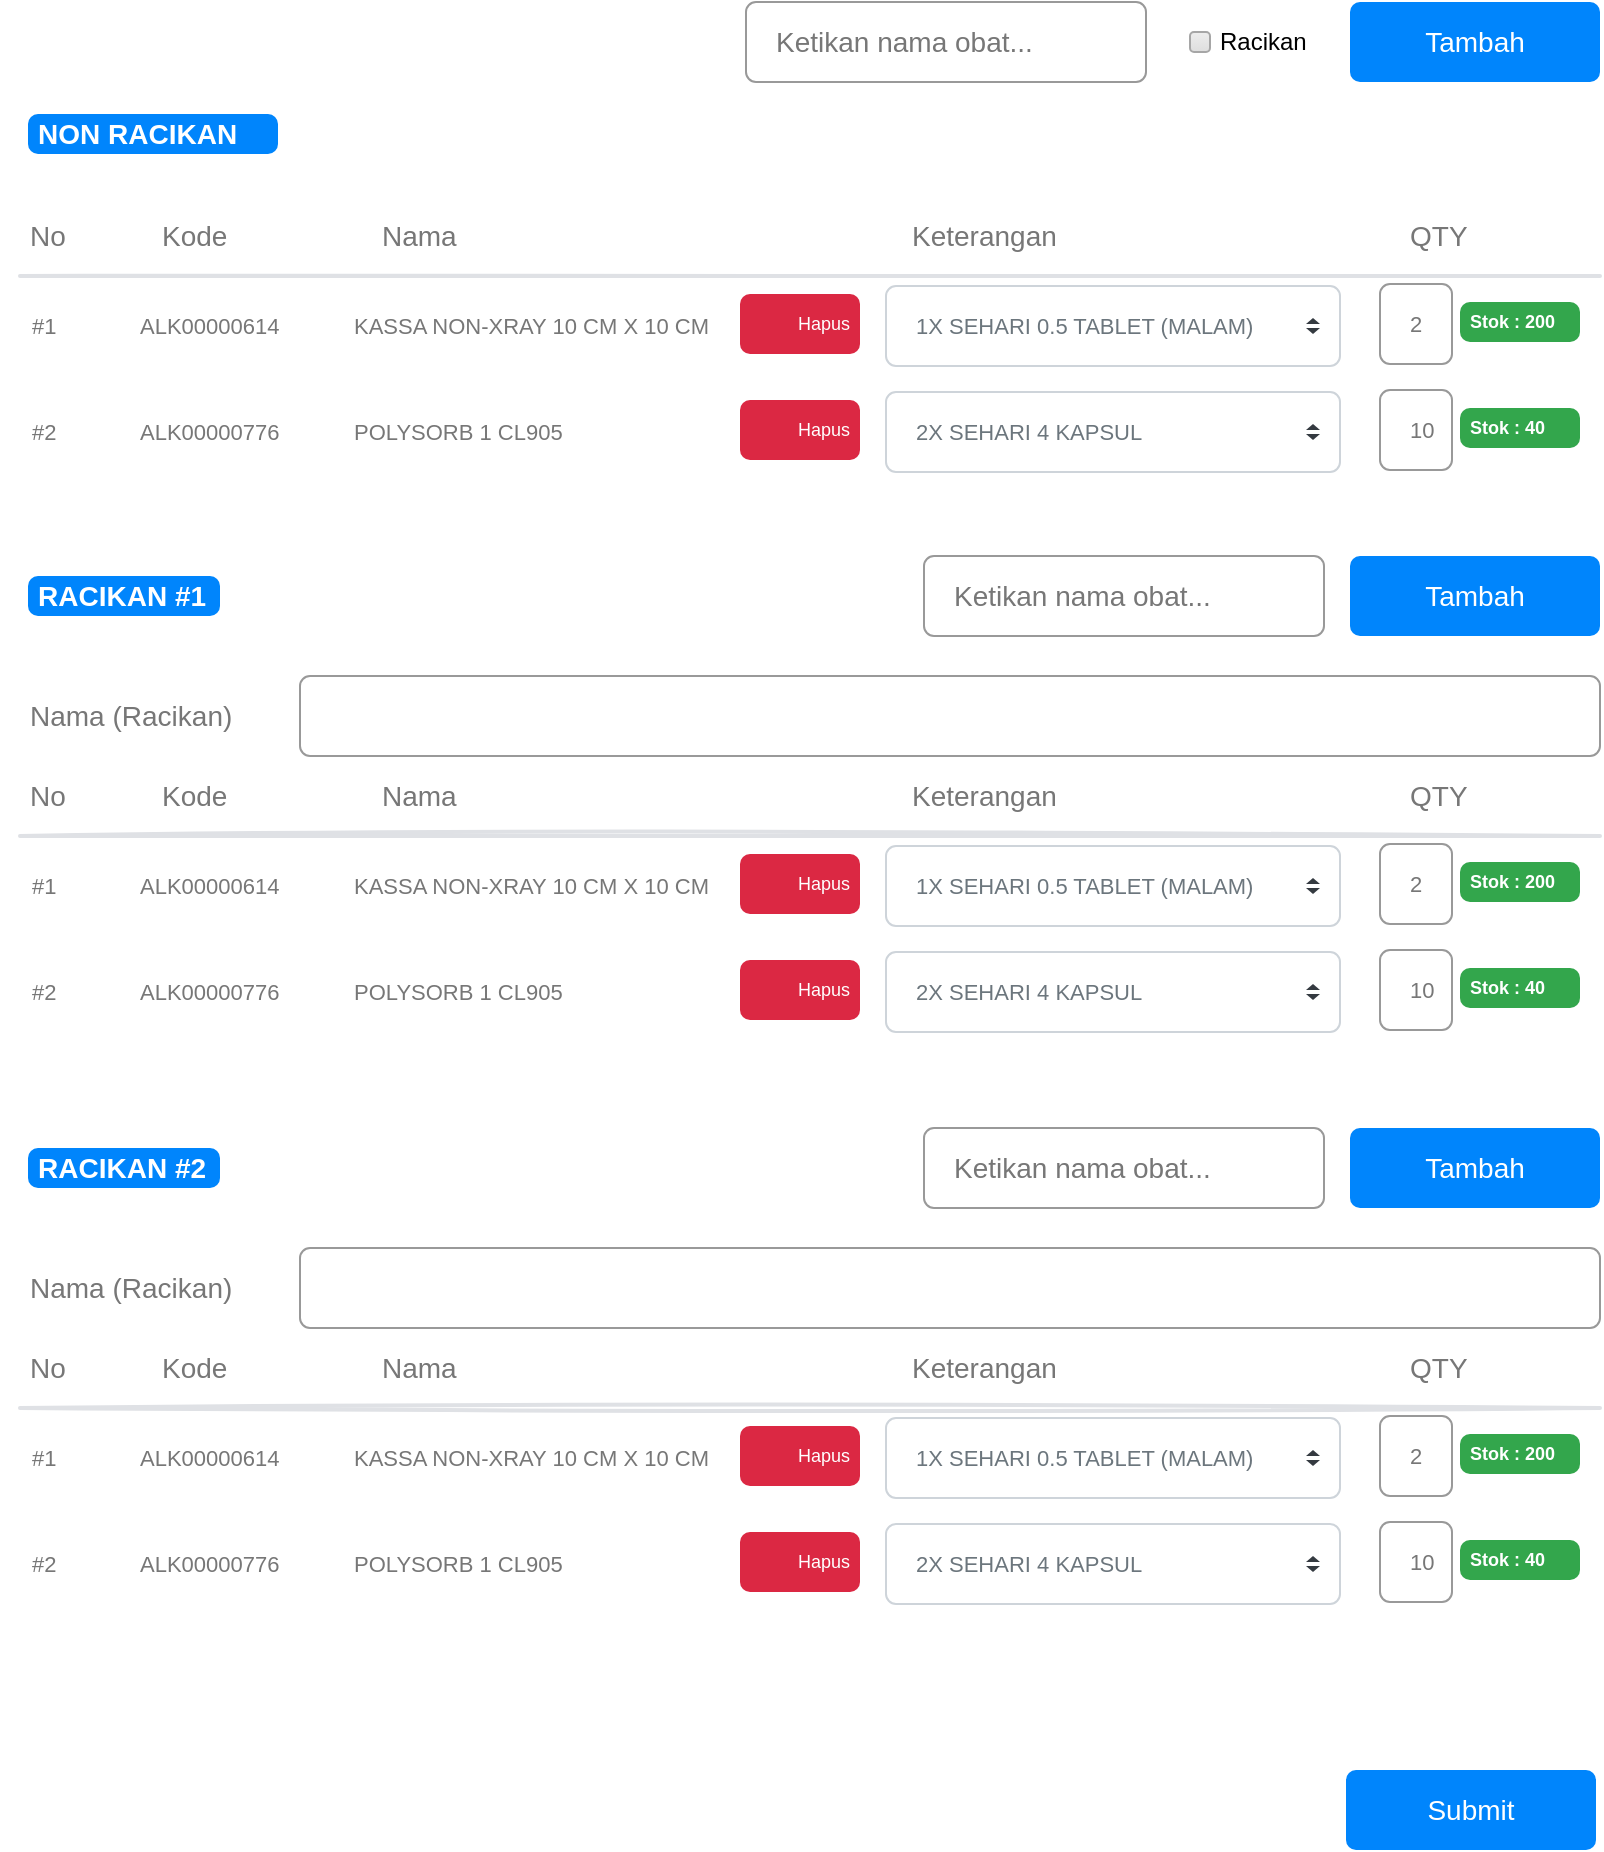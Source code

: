 <mxfile version="23.1.3" type="device">
  <diagram name="Page-1" id="zzb9u3ysQnTIQCkRIOMk">
    <mxGraphModel dx="1257" dy="771" grid="1" gridSize="10" guides="1" tooltips="1" connect="1" arrows="1" fold="1" page="1" pageScale="1" pageWidth="850" pageHeight="1100" math="0" shadow="0">
      <root>
        <mxCell id="0" />
        <mxCell id="1" parent="0" />
        <mxCell id="eagDC129Zi2MAZH6FZlT-19" value="Ketikan nama obat..." style="html=1;shadow=0;dashed=0;shape=mxgraph.bootstrap.rrect;rSize=5;strokeColor=#999999;fillColor=#ffffff;fontColor=#777777;whiteSpace=wrap;align=left;verticalAlign=middle;fontStyle=0;fontSize=14;spacing=15;" vertex="1" parent="1">
          <mxGeometry x="394" y="310" width="200" height="40" as="geometry" />
        </mxCell>
        <mxCell id="eagDC129Zi2MAZH6FZlT-20" value="Tambah" style="html=1;shadow=0;dashed=0;shape=mxgraph.bootstrap.rrect;rSize=5;strokeColor=none;fillColor=#0085FC;fontColor=#ffffff;whiteSpace=wrap;align=center;verticalAlign=middle;fontStyle=0;fontSize=14;spacing=14;" vertex="1" parent="1">
          <mxGeometry x="696" y="310" width="125" height="40" as="geometry" />
        </mxCell>
        <mxCell id="eagDC129Zi2MAZH6FZlT-21" value="Racikan" style="html=1;shadow=0;dashed=0;shape=mxgraph.bootstrap.checkbox2;labelPosition=right;verticalLabelPosition=middle;align=left;verticalAlign=middle;gradientColor=#DEDEDE;fillColor=#EDEDED;strokeColor=#A6A6A6;checked=0;spacing=5;checkedFill=#0085FC;checkedStroke=#ffffff;" vertex="1" parent="1">
          <mxGeometry x="616" y="325" width="10" height="10" as="geometry" />
        </mxCell>
        <mxCell id="eagDC129Zi2MAZH6FZlT-47" value="Nama (Racikan)" style="strokeColor=none;fillColor=none;fontColor=#777777;whiteSpace=wrap;align=left;verticalAlign=middle;fontStyle=0;fontSize=14;spacing=15;" vertex="1" parent="1">
          <mxGeometry x="21" y="647" width="150" height="40" as="geometry" />
        </mxCell>
        <mxCell id="eagDC129Zi2MAZH6FZlT-48" value="" style="html=1;shadow=0;dashed=0;shape=mxgraph.bootstrap.rrect;rSize=5;strokeColor=#999999;fillColor=#ffffff;fontColor=#777777;whiteSpace=wrap;align=left;verticalAlign=middle;fontStyle=0;fontSize=14;spacing=15;" vertex="1" parent="1">
          <mxGeometry x="171" y="647" width="650" height="40" as="geometry" />
        </mxCell>
        <mxCell id="eagDC129Zi2MAZH6FZlT-53" value="RACIKAN #1" style="html=1;shadow=0;dashed=0;shape=mxgraph.bootstrap.rrect;rSize=5;strokeColor=none;strokeWidth=1;fillColor=#0085FC;fontColor=#FFFFFF;whiteSpace=wrap;align=left;verticalAlign=middle;spacingLeft=0;fontStyle=1;fontSize=14;spacing=5;" vertex="1" parent="1">
          <mxGeometry x="35" y="597" width="96" height="20" as="geometry" />
        </mxCell>
        <mxCell id="eagDC129Zi2MAZH6FZlT-54" value="Ketikan nama obat..." style="html=1;shadow=0;dashed=0;shape=mxgraph.bootstrap.rrect;rSize=5;strokeColor=#999999;fillColor=#ffffff;fontColor=#777777;whiteSpace=wrap;align=left;verticalAlign=middle;fontStyle=0;fontSize=14;spacing=15;" vertex="1" parent="1">
          <mxGeometry x="483" y="587" width="200" height="40" as="geometry" />
        </mxCell>
        <mxCell id="eagDC129Zi2MAZH6FZlT-55" value="Tambah" style="html=1;shadow=0;dashed=0;shape=mxgraph.bootstrap.rrect;rSize=5;strokeColor=none;fillColor=#0085FC;fontColor=#ffffff;whiteSpace=wrap;align=center;verticalAlign=middle;fontStyle=0;fontSize=14;spacing=14;" vertex="1" parent="1">
          <mxGeometry x="696" y="587" width="125" height="40" as="geometry" />
        </mxCell>
        <mxCell id="eagDC129Zi2MAZH6FZlT-63" value="" style="shape=line;strokeWidth=2;html=1;strokeColor=#DFE1E5;resizeWidth=1;sketch=1;hachureGap=4;pointerEvents=0;fontFamily=Architects Daughter;fontSource=https%3A%2F%2Ffonts.googleapis.com%2Fcss%3Ffamily%3DArchitects%2BDaughter;fontSize=20;" vertex="1" parent="1">
          <mxGeometry x="31" y="722" width="790" height="10" as="geometry" />
        </mxCell>
        <mxCell id="eagDC129Zi2MAZH6FZlT-109" value="No" style="strokeColor=none;fillColor=none;fontColor=#777777;whiteSpace=wrap;align=left;verticalAlign=middle;fontStyle=0;fontSize=14;spacing=15;" vertex="1" parent="1">
          <mxGeometry x="21" y="687" width="50" height="40" as="geometry" />
        </mxCell>
        <mxCell id="eagDC129Zi2MAZH6FZlT-110" value="Kode" style="strokeColor=none;fillColor=none;fontColor=#777777;whiteSpace=wrap;align=left;verticalAlign=middle;fontStyle=0;fontSize=14;spacing=15;" vertex="1" parent="1">
          <mxGeometry x="87" y="687" width="50" height="40" as="geometry" />
        </mxCell>
        <mxCell id="eagDC129Zi2MAZH6FZlT-111" value="Nama" style="strokeColor=none;fillColor=none;fontColor=#777777;whiteSpace=wrap;align=left;verticalAlign=middle;fontStyle=0;fontSize=14;spacing=15;" vertex="1" parent="1">
          <mxGeometry x="197" y="687" width="50" height="40" as="geometry" />
        </mxCell>
        <mxCell id="eagDC129Zi2MAZH6FZlT-112" value="Keterangan" style="strokeColor=none;fillColor=none;fontColor=#777777;whiteSpace=wrap;align=left;verticalAlign=middle;fontStyle=0;fontSize=14;spacing=15;" vertex="1" parent="1">
          <mxGeometry x="462" y="687" width="100" height="40" as="geometry" />
        </mxCell>
        <mxCell id="eagDC129Zi2MAZH6FZlT-113" value="QTY" style="strokeColor=none;fillColor=none;fontColor=#777777;whiteSpace=wrap;align=left;verticalAlign=middle;fontStyle=0;fontSize=14;spacing=15;" vertex="1" parent="1">
          <mxGeometry x="711" y="687" width="50" height="40" as="geometry" />
        </mxCell>
        <mxCell id="eagDC129Zi2MAZH6FZlT-114" value="#1" style="strokeColor=none;fillColor=none;fontColor=#777777;whiteSpace=wrap;align=left;verticalAlign=middle;fontStyle=0;fontSize=11;spacing=15;" vertex="1" parent="1">
          <mxGeometry x="22" y="732" width="50" height="40" as="geometry" />
        </mxCell>
        <mxCell id="eagDC129Zi2MAZH6FZlT-115" value="ALK00000614" style="strokeColor=none;fillColor=none;fontColor=#777777;whiteSpace=wrap;align=left;verticalAlign=middle;fontStyle=0;fontSize=11;spacing=15;" vertex="1" parent="1">
          <mxGeometry x="76" y="732" width="120" height="40" as="geometry" />
        </mxCell>
        <mxCell id="eagDC129Zi2MAZH6FZlT-116" value="KASSA NON-XRAY 10 CM X 10 CM" style="strokeColor=none;fillColor=none;fontColor=#777777;whiteSpace=wrap;align=left;verticalAlign=middle;fontStyle=0;fontSize=11;spacing=15;" vertex="1" parent="1">
          <mxGeometry x="183" y="732" width="208" height="40" as="geometry" />
        </mxCell>
        <mxCell id="eagDC129Zi2MAZH6FZlT-118" value="1X SEHARI 0.5 TABLET (MALAM)" style="html=1;shadow=0;dashed=0;shape=mxgraph.bootstrap.rrect;rSize=5;fillColor=#ffffff;strokeColor=#CED4DA;align=left;spacing=15;fontSize=11;fontColor=#6C767D;" vertex="1" parent="1">
          <mxGeometry x="464" y="732" width="227" height="40" as="geometry" />
        </mxCell>
        <mxCell id="eagDC129Zi2MAZH6FZlT-119" value="" style="shape=triangle;direction=south;fillColor=#343A40;strokeColor=none;perimeter=none;" vertex="1" parent="eagDC129Zi2MAZH6FZlT-118">
          <mxGeometry x="1" y="0.5" width="7" height="3" relative="1" as="geometry">
            <mxPoint x="-17" y="1" as="offset" />
          </mxGeometry>
        </mxCell>
        <mxCell id="eagDC129Zi2MAZH6FZlT-120" value="" style="shape=triangle;direction=north;fillColor=#343A40;strokeColor=none;perimeter=none;" vertex="1" parent="eagDC129Zi2MAZH6FZlT-118">
          <mxGeometry x="1" y="0.5" width="7" height="3" relative="1" as="geometry">
            <mxPoint x="-17" y="-4" as="offset" />
          </mxGeometry>
        </mxCell>
        <mxCell id="eagDC129Zi2MAZH6FZlT-121" value="2" style="html=1;shadow=0;dashed=0;shape=mxgraph.bootstrap.rrect;rSize=5;strokeColor=#999999;fillColor=#ffffff;fontColor=#777777;whiteSpace=wrap;align=left;verticalAlign=middle;fontStyle=0;fontSize=11;spacing=15;" vertex="1" parent="1">
          <mxGeometry x="711" y="731" width="36" height="40" as="geometry" />
        </mxCell>
        <mxCell id="eagDC129Zi2MAZH6FZlT-122" value="Stok : 200" style="html=1;shadow=0;dashed=0;shape=mxgraph.bootstrap.rrect;rSize=5;strokeColor=none;strokeWidth=1;fillColor=#33A64C;fontColor=#FFFFFF;whiteSpace=wrap;align=left;verticalAlign=middle;spacingLeft=0;fontStyle=1;fontSize=9;spacing=5;" vertex="1" parent="1">
          <mxGeometry x="751" y="740" width="60" height="20" as="geometry" />
        </mxCell>
        <mxCell id="eagDC129Zi2MAZH6FZlT-123" value="Hapus" style="html=1;shadow=0;dashed=0;shape=mxgraph.bootstrap.rrect;rSize=5;strokeColor=none;strokeWidth=1;fillColor=#DB2843;fontColor=#FFFFFF;whiteSpace=wrap;align=right;verticalAlign=middle;spacingLeft=0;fontStyle=0;fontSize=9;spacing=5;" vertex="1" parent="1">
          <mxGeometry x="391" y="736" width="60" height="30" as="geometry" />
        </mxCell>
        <mxCell id="eagDC129Zi2MAZH6FZlT-124" value="" style="shape=image;html=1;verticalAlign=top;verticalLabelPosition=bottom;labelBackgroundColor=none;imageAspect=0;aspect=fixed;image=https://cdn4.iconfinder.com/data/icons/ionicons/512/icon-ios7-trash-outline-128.png;fontColor=none;labelBorderColor=none;noLabel=1;" vertex="1" parent="1">
          <mxGeometry x="390" y="738" width="26" height="26" as="geometry" />
        </mxCell>
        <mxCell id="eagDC129Zi2MAZH6FZlT-125" value="#2" style="strokeColor=none;fillColor=none;fontColor=#777777;whiteSpace=wrap;align=left;verticalAlign=middle;fontStyle=0;fontSize=11;spacing=15;" vertex="1" parent="1">
          <mxGeometry x="22" y="785" width="50" height="40" as="geometry" />
        </mxCell>
        <mxCell id="eagDC129Zi2MAZH6FZlT-126" value="ALK00000776" style="strokeColor=none;fillColor=none;fontColor=#777777;whiteSpace=wrap;align=left;verticalAlign=middle;fontStyle=0;fontSize=11;spacing=15;" vertex="1" parent="1">
          <mxGeometry x="76" y="785" width="120" height="40" as="geometry" />
        </mxCell>
        <mxCell id="eagDC129Zi2MAZH6FZlT-127" value="POLYSORB 1 CL905" style="strokeColor=none;fillColor=none;fontColor=#777777;whiteSpace=wrap;align=left;verticalAlign=middle;fontStyle=0;fontSize=11;spacing=15;" vertex="1" parent="1">
          <mxGeometry x="183" y="785" width="208" height="40" as="geometry" />
        </mxCell>
        <mxCell id="eagDC129Zi2MAZH6FZlT-128" value="2X SEHARI 4 KAPSUL" style="html=1;shadow=0;dashed=0;shape=mxgraph.bootstrap.rrect;rSize=5;fillColor=#ffffff;strokeColor=#CED4DA;align=left;spacing=15;fontSize=11;fontColor=#6C767D;" vertex="1" parent="1">
          <mxGeometry x="464" y="785" width="227" height="40" as="geometry" />
        </mxCell>
        <mxCell id="eagDC129Zi2MAZH6FZlT-129" value="" style="shape=triangle;direction=south;fillColor=#343A40;strokeColor=none;perimeter=none;" vertex="1" parent="eagDC129Zi2MAZH6FZlT-128">
          <mxGeometry x="1" y="0.5" width="7" height="3" relative="1" as="geometry">
            <mxPoint x="-17" y="1" as="offset" />
          </mxGeometry>
        </mxCell>
        <mxCell id="eagDC129Zi2MAZH6FZlT-130" value="" style="shape=triangle;direction=north;fillColor=#343A40;strokeColor=none;perimeter=none;" vertex="1" parent="eagDC129Zi2MAZH6FZlT-128">
          <mxGeometry x="1" y="0.5" width="7" height="3" relative="1" as="geometry">
            <mxPoint x="-17" y="-4" as="offset" />
          </mxGeometry>
        </mxCell>
        <mxCell id="eagDC129Zi2MAZH6FZlT-131" value="10" style="html=1;shadow=0;dashed=0;shape=mxgraph.bootstrap.rrect;rSize=5;strokeColor=#999999;fillColor=#ffffff;fontColor=#777777;whiteSpace=wrap;align=left;verticalAlign=middle;fontStyle=0;fontSize=11;spacing=15;" vertex="1" parent="1">
          <mxGeometry x="711" y="784" width="36" height="40" as="geometry" />
        </mxCell>
        <mxCell id="eagDC129Zi2MAZH6FZlT-132" value="Stok : 40" style="html=1;shadow=0;dashed=0;shape=mxgraph.bootstrap.rrect;rSize=5;strokeColor=none;strokeWidth=1;fillColor=#33A64C;fontColor=#FFFFFF;whiteSpace=wrap;align=left;verticalAlign=middle;spacingLeft=0;fontStyle=1;fontSize=9;spacing=5;" vertex="1" parent="1">
          <mxGeometry x="751" y="793" width="60" height="20" as="geometry" />
        </mxCell>
        <mxCell id="eagDC129Zi2MAZH6FZlT-133" value="Hapus" style="html=1;shadow=0;dashed=0;shape=mxgraph.bootstrap.rrect;rSize=5;strokeColor=none;strokeWidth=1;fillColor=#DB2843;fontColor=#FFFFFF;whiteSpace=wrap;align=right;verticalAlign=middle;spacingLeft=0;fontStyle=0;fontSize=9;spacing=5;" vertex="1" parent="1">
          <mxGeometry x="391" y="789" width="60" height="30" as="geometry" />
        </mxCell>
        <mxCell id="eagDC129Zi2MAZH6FZlT-134" value="" style="shape=image;html=1;verticalAlign=top;verticalLabelPosition=bottom;labelBackgroundColor=none;imageAspect=0;aspect=fixed;image=https://cdn4.iconfinder.com/data/icons/ionicons/512/icon-ios7-trash-outline-128.png;fontColor=none;labelBorderColor=none;noLabel=1;" vertex="1" parent="1">
          <mxGeometry x="390" y="791" width="26" height="26" as="geometry" />
        </mxCell>
        <mxCell id="eagDC129Zi2MAZH6FZlT-137" value="NON RACIKAN" style="html=1;shadow=0;dashed=0;shape=mxgraph.bootstrap.rrect;rSize=5;strokeColor=none;strokeWidth=1;fillColor=#0085FC;fontColor=#FFFFFF;whiteSpace=wrap;align=left;verticalAlign=middle;spacingLeft=0;fontStyle=1;fontSize=14;spacing=5;" vertex="1" parent="1">
          <mxGeometry x="35" y="366" width="125" height="20" as="geometry" />
        </mxCell>
        <mxCell id="eagDC129Zi2MAZH6FZlT-140" value="" style="shape=line;strokeWidth=2;html=1;strokeColor=#DFE1E5;resizeWidth=1;sketch=1;hachureGap=4;pointerEvents=0;fontFamily=Architects Daughter;fontSource=https%3A%2F%2Ffonts.googleapis.com%2Fcss%3Ffamily%3DArchitects%2BDaughter;fontSize=20;" vertex="1" parent="1">
          <mxGeometry x="31" y="442" width="790" height="10" as="geometry" />
        </mxCell>
        <mxCell id="eagDC129Zi2MAZH6FZlT-141" value="No" style="strokeColor=none;fillColor=none;fontColor=#777777;whiteSpace=wrap;align=left;verticalAlign=middle;fontStyle=0;fontSize=14;spacing=15;" vertex="1" parent="1">
          <mxGeometry x="21" y="407" width="50" height="40" as="geometry" />
        </mxCell>
        <mxCell id="eagDC129Zi2MAZH6FZlT-142" value="Kode" style="strokeColor=none;fillColor=none;fontColor=#777777;whiteSpace=wrap;align=left;verticalAlign=middle;fontStyle=0;fontSize=14;spacing=15;" vertex="1" parent="1">
          <mxGeometry x="87" y="407" width="50" height="40" as="geometry" />
        </mxCell>
        <mxCell id="eagDC129Zi2MAZH6FZlT-143" value="Nama" style="strokeColor=none;fillColor=none;fontColor=#777777;whiteSpace=wrap;align=left;verticalAlign=middle;fontStyle=0;fontSize=14;spacing=15;" vertex="1" parent="1">
          <mxGeometry x="197" y="407" width="50" height="40" as="geometry" />
        </mxCell>
        <mxCell id="eagDC129Zi2MAZH6FZlT-144" value="Keterangan" style="strokeColor=none;fillColor=none;fontColor=#777777;whiteSpace=wrap;align=left;verticalAlign=middle;fontStyle=0;fontSize=14;spacing=15;" vertex="1" parent="1">
          <mxGeometry x="462" y="407" width="100" height="40" as="geometry" />
        </mxCell>
        <mxCell id="eagDC129Zi2MAZH6FZlT-145" value="QTY" style="strokeColor=none;fillColor=none;fontColor=#777777;whiteSpace=wrap;align=left;verticalAlign=middle;fontStyle=0;fontSize=14;spacing=15;" vertex="1" parent="1">
          <mxGeometry x="711" y="407" width="50" height="40" as="geometry" />
        </mxCell>
        <mxCell id="eagDC129Zi2MAZH6FZlT-146" value="#1" style="strokeColor=none;fillColor=none;fontColor=#777777;whiteSpace=wrap;align=left;verticalAlign=middle;fontStyle=0;fontSize=11;spacing=15;" vertex="1" parent="1">
          <mxGeometry x="22" y="452" width="50" height="40" as="geometry" />
        </mxCell>
        <mxCell id="eagDC129Zi2MAZH6FZlT-147" value="ALK00000614" style="strokeColor=none;fillColor=none;fontColor=#777777;whiteSpace=wrap;align=left;verticalAlign=middle;fontStyle=0;fontSize=11;spacing=15;" vertex="1" parent="1">
          <mxGeometry x="76" y="452" width="120" height="40" as="geometry" />
        </mxCell>
        <mxCell id="eagDC129Zi2MAZH6FZlT-148" value="KASSA NON-XRAY 10 CM X 10 CM" style="strokeColor=none;fillColor=none;fontColor=#777777;whiteSpace=wrap;align=left;verticalAlign=middle;fontStyle=0;fontSize=11;spacing=15;" vertex="1" parent="1">
          <mxGeometry x="183" y="452" width="208" height="40" as="geometry" />
        </mxCell>
        <mxCell id="eagDC129Zi2MAZH6FZlT-149" value="1X SEHARI 0.5 TABLET (MALAM)" style="html=1;shadow=0;dashed=0;shape=mxgraph.bootstrap.rrect;rSize=5;fillColor=#ffffff;strokeColor=#CED4DA;align=left;spacing=15;fontSize=11;fontColor=#6C767D;" vertex="1" parent="1">
          <mxGeometry x="464" y="452" width="227" height="40" as="geometry" />
        </mxCell>
        <mxCell id="eagDC129Zi2MAZH6FZlT-150" value="" style="shape=triangle;direction=south;fillColor=#343A40;strokeColor=none;perimeter=none;" vertex="1" parent="eagDC129Zi2MAZH6FZlT-149">
          <mxGeometry x="1" y="0.5" width="7" height="3" relative="1" as="geometry">
            <mxPoint x="-17" y="1" as="offset" />
          </mxGeometry>
        </mxCell>
        <mxCell id="eagDC129Zi2MAZH6FZlT-151" value="" style="shape=triangle;direction=north;fillColor=#343A40;strokeColor=none;perimeter=none;" vertex="1" parent="eagDC129Zi2MAZH6FZlT-149">
          <mxGeometry x="1" y="0.5" width="7" height="3" relative="1" as="geometry">
            <mxPoint x="-17" y="-4" as="offset" />
          </mxGeometry>
        </mxCell>
        <mxCell id="eagDC129Zi2MAZH6FZlT-152" value="2" style="html=1;shadow=0;dashed=0;shape=mxgraph.bootstrap.rrect;rSize=5;strokeColor=#999999;fillColor=#ffffff;fontColor=#777777;whiteSpace=wrap;align=left;verticalAlign=middle;fontStyle=0;fontSize=11;spacing=15;" vertex="1" parent="1">
          <mxGeometry x="711" y="451" width="36" height="40" as="geometry" />
        </mxCell>
        <mxCell id="eagDC129Zi2MAZH6FZlT-153" value="Stok : 200" style="html=1;shadow=0;dashed=0;shape=mxgraph.bootstrap.rrect;rSize=5;strokeColor=none;strokeWidth=1;fillColor=#33A64C;fontColor=#FFFFFF;whiteSpace=wrap;align=left;verticalAlign=middle;spacingLeft=0;fontStyle=1;fontSize=9;spacing=5;" vertex="1" parent="1">
          <mxGeometry x="751" y="460" width="60" height="20" as="geometry" />
        </mxCell>
        <mxCell id="eagDC129Zi2MAZH6FZlT-154" value="Hapus" style="html=1;shadow=0;dashed=0;shape=mxgraph.bootstrap.rrect;rSize=5;strokeColor=none;strokeWidth=1;fillColor=#DB2843;fontColor=#FFFFFF;whiteSpace=wrap;align=right;verticalAlign=middle;spacingLeft=0;fontStyle=0;fontSize=9;spacing=5;" vertex="1" parent="1">
          <mxGeometry x="391" y="456" width="60" height="30" as="geometry" />
        </mxCell>
        <mxCell id="eagDC129Zi2MAZH6FZlT-155" value="" style="shape=image;html=1;verticalAlign=top;verticalLabelPosition=bottom;labelBackgroundColor=none;imageAspect=0;aspect=fixed;image=https://cdn4.iconfinder.com/data/icons/ionicons/512/icon-ios7-trash-outline-128.png;fontColor=none;labelBorderColor=none;noLabel=1;" vertex="1" parent="1">
          <mxGeometry x="390" y="458" width="26" height="26" as="geometry" />
        </mxCell>
        <mxCell id="eagDC129Zi2MAZH6FZlT-156" value="#2" style="strokeColor=none;fillColor=none;fontColor=#777777;whiteSpace=wrap;align=left;verticalAlign=middle;fontStyle=0;fontSize=11;spacing=15;" vertex="1" parent="1">
          <mxGeometry x="22" y="505" width="50" height="40" as="geometry" />
        </mxCell>
        <mxCell id="eagDC129Zi2MAZH6FZlT-157" value="ALK00000776" style="strokeColor=none;fillColor=none;fontColor=#777777;whiteSpace=wrap;align=left;verticalAlign=middle;fontStyle=0;fontSize=11;spacing=15;" vertex="1" parent="1">
          <mxGeometry x="76" y="505" width="120" height="40" as="geometry" />
        </mxCell>
        <mxCell id="eagDC129Zi2MAZH6FZlT-158" value="POLYSORB 1 CL905" style="strokeColor=none;fillColor=none;fontColor=#777777;whiteSpace=wrap;align=left;verticalAlign=middle;fontStyle=0;fontSize=11;spacing=15;" vertex="1" parent="1">
          <mxGeometry x="183" y="505" width="208" height="40" as="geometry" />
        </mxCell>
        <mxCell id="eagDC129Zi2MAZH6FZlT-159" value="2X SEHARI 4 KAPSUL" style="html=1;shadow=0;dashed=0;shape=mxgraph.bootstrap.rrect;rSize=5;fillColor=#ffffff;strokeColor=#CED4DA;align=left;spacing=15;fontSize=11;fontColor=#6C767D;" vertex="1" parent="1">
          <mxGeometry x="464" y="505" width="227" height="40" as="geometry" />
        </mxCell>
        <mxCell id="eagDC129Zi2MAZH6FZlT-160" value="" style="shape=triangle;direction=south;fillColor=#343A40;strokeColor=none;perimeter=none;" vertex="1" parent="eagDC129Zi2MAZH6FZlT-159">
          <mxGeometry x="1" y="0.5" width="7" height="3" relative="1" as="geometry">
            <mxPoint x="-17" y="1" as="offset" />
          </mxGeometry>
        </mxCell>
        <mxCell id="eagDC129Zi2MAZH6FZlT-161" value="" style="shape=triangle;direction=north;fillColor=#343A40;strokeColor=none;perimeter=none;" vertex="1" parent="eagDC129Zi2MAZH6FZlT-159">
          <mxGeometry x="1" y="0.5" width="7" height="3" relative="1" as="geometry">
            <mxPoint x="-17" y="-4" as="offset" />
          </mxGeometry>
        </mxCell>
        <mxCell id="eagDC129Zi2MAZH6FZlT-162" value="10" style="html=1;shadow=0;dashed=0;shape=mxgraph.bootstrap.rrect;rSize=5;strokeColor=#999999;fillColor=#ffffff;fontColor=#777777;whiteSpace=wrap;align=left;verticalAlign=middle;fontStyle=0;fontSize=11;spacing=15;" vertex="1" parent="1">
          <mxGeometry x="711" y="504" width="36" height="40" as="geometry" />
        </mxCell>
        <mxCell id="eagDC129Zi2MAZH6FZlT-163" value="Stok : 40" style="html=1;shadow=0;dashed=0;shape=mxgraph.bootstrap.rrect;rSize=5;strokeColor=none;strokeWidth=1;fillColor=#33A64C;fontColor=#FFFFFF;whiteSpace=wrap;align=left;verticalAlign=middle;spacingLeft=0;fontStyle=1;fontSize=9;spacing=5;" vertex="1" parent="1">
          <mxGeometry x="751" y="513" width="60" height="20" as="geometry" />
        </mxCell>
        <mxCell id="eagDC129Zi2MAZH6FZlT-164" value="Hapus" style="html=1;shadow=0;dashed=0;shape=mxgraph.bootstrap.rrect;rSize=5;strokeColor=none;strokeWidth=1;fillColor=#DB2843;fontColor=#FFFFFF;whiteSpace=wrap;align=right;verticalAlign=middle;spacingLeft=0;fontStyle=0;fontSize=9;spacing=5;" vertex="1" parent="1">
          <mxGeometry x="391" y="509" width="60" height="30" as="geometry" />
        </mxCell>
        <mxCell id="eagDC129Zi2MAZH6FZlT-165" value="" style="shape=image;html=1;verticalAlign=top;verticalLabelPosition=bottom;labelBackgroundColor=none;imageAspect=0;aspect=fixed;image=https://cdn4.iconfinder.com/data/icons/ionicons/512/icon-ios7-trash-outline-128.png;fontColor=none;labelBorderColor=none;noLabel=1;" vertex="1" parent="1">
          <mxGeometry x="390" y="511" width="26" height="26" as="geometry" />
        </mxCell>
        <mxCell id="eagDC129Zi2MAZH6FZlT-166" value="Nama (Racikan)" style="strokeColor=none;fillColor=none;fontColor=#777777;whiteSpace=wrap;align=left;verticalAlign=middle;fontStyle=0;fontSize=14;spacing=15;" vertex="1" parent="1">
          <mxGeometry x="21" y="933" width="150" height="40" as="geometry" />
        </mxCell>
        <mxCell id="eagDC129Zi2MAZH6FZlT-167" value="" style="html=1;shadow=0;dashed=0;shape=mxgraph.bootstrap.rrect;rSize=5;strokeColor=#999999;fillColor=#ffffff;fontColor=#777777;whiteSpace=wrap;align=left;verticalAlign=middle;fontStyle=0;fontSize=14;spacing=15;" vertex="1" parent="1">
          <mxGeometry x="171" y="933" width="650" height="40" as="geometry" />
        </mxCell>
        <mxCell id="eagDC129Zi2MAZH6FZlT-168" value="RACIKAN #2" style="html=1;shadow=0;dashed=0;shape=mxgraph.bootstrap.rrect;rSize=5;strokeColor=none;strokeWidth=1;fillColor=#0085FC;fontColor=#FFFFFF;whiteSpace=wrap;align=left;verticalAlign=middle;spacingLeft=0;fontStyle=1;fontSize=14;spacing=5;" vertex="1" parent="1">
          <mxGeometry x="35" y="883" width="96" height="20" as="geometry" />
        </mxCell>
        <mxCell id="eagDC129Zi2MAZH6FZlT-169" value="Ketikan nama obat..." style="html=1;shadow=0;dashed=0;shape=mxgraph.bootstrap.rrect;rSize=5;strokeColor=#999999;fillColor=#ffffff;fontColor=#777777;whiteSpace=wrap;align=left;verticalAlign=middle;fontStyle=0;fontSize=14;spacing=15;" vertex="1" parent="1">
          <mxGeometry x="483" y="873" width="200" height="40" as="geometry" />
        </mxCell>
        <mxCell id="eagDC129Zi2MAZH6FZlT-170" value="Tambah" style="html=1;shadow=0;dashed=0;shape=mxgraph.bootstrap.rrect;rSize=5;strokeColor=none;fillColor=#0085FC;fontColor=#ffffff;whiteSpace=wrap;align=center;verticalAlign=middle;fontStyle=0;fontSize=14;spacing=14;" vertex="1" parent="1">
          <mxGeometry x="696" y="873" width="125" height="40" as="geometry" />
        </mxCell>
        <mxCell id="eagDC129Zi2MAZH6FZlT-171" value="" style="shape=line;strokeWidth=2;html=1;strokeColor=#DFE1E5;resizeWidth=1;sketch=1;hachureGap=4;pointerEvents=0;fontFamily=Architects Daughter;fontSource=https%3A%2F%2Ffonts.googleapis.com%2Fcss%3Ffamily%3DArchitects%2BDaughter;fontSize=20;" vertex="1" parent="1">
          <mxGeometry x="31" y="1008" width="790" height="10" as="geometry" />
        </mxCell>
        <mxCell id="eagDC129Zi2MAZH6FZlT-172" value="No" style="strokeColor=none;fillColor=none;fontColor=#777777;whiteSpace=wrap;align=left;verticalAlign=middle;fontStyle=0;fontSize=14;spacing=15;" vertex="1" parent="1">
          <mxGeometry x="21" y="973" width="50" height="40" as="geometry" />
        </mxCell>
        <mxCell id="eagDC129Zi2MAZH6FZlT-173" value="Kode" style="strokeColor=none;fillColor=none;fontColor=#777777;whiteSpace=wrap;align=left;verticalAlign=middle;fontStyle=0;fontSize=14;spacing=15;" vertex="1" parent="1">
          <mxGeometry x="87" y="973" width="50" height="40" as="geometry" />
        </mxCell>
        <mxCell id="eagDC129Zi2MAZH6FZlT-174" value="Nama" style="strokeColor=none;fillColor=none;fontColor=#777777;whiteSpace=wrap;align=left;verticalAlign=middle;fontStyle=0;fontSize=14;spacing=15;" vertex="1" parent="1">
          <mxGeometry x="197" y="973" width="50" height="40" as="geometry" />
        </mxCell>
        <mxCell id="eagDC129Zi2MAZH6FZlT-175" value="Keterangan" style="strokeColor=none;fillColor=none;fontColor=#777777;whiteSpace=wrap;align=left;verticalAlign=middle;fontStyle=0;fontSize=14;spacing=15;" vertex="1" parent="1">
          <mxGeometry x="462" y="973" width="100" height="40" as="geometry" />
        </mxCell>
        <mxCell id="eagDC129Zi2MAZH6FZlT-176" value="QTY" style="strokeColor=none;fillColor=none;fontColor=#777777;whiteSpace=wrap;align=left;verticalAlign=middle;fontStyle=0;fontSize=14;spacing=15;" vertex="1" parent="1">
          <mxGeometry x="711" y="973" width="50" height="40" as="geometry" />
        </mxCell>
        <mxCell id="eagDC129Zi2MAZH6FZlT-177" value="#1" style="strokeColor=none;fillColor=none;fontColor=#777777;whiteSpace=wrap;align=left;verticalAlign=middle;fontStyle=0;fontSize=11;spacing=15;" vertex="1" parent="1">
          <mxGeometry x="22" y="1018" width="50" height="40" as="geometry" />
        </mxCell>
        <mxCell id="eagDC129Zi2MAZH6FZlT-178" value="ALK00000614" style="strokeColor=none;fillColor=none;fontColor=#777777;whiteSpace=wrap;align=left;verticalAlign=middle;fontStyle=0;fontSize=11;spacing=15;" vertex="1" parent="1">
          <mxGeometry x="76" y="1018" width="120" height="40" as="geometry" />
        </mxCell>
        <mxCell id="eagDC129Zi2MAZH6FZlT-179" value="KASSA NON-XRAY 10 CM X 10 CM" style="strokeColor=none;fillColor=none;fontColor=#777777;whiteSpace=wrap;align=left;verticalAlign=middle;fontStyle=0;fontSize=11;spacing=15;" vertex="1" parent="1">
          <mxGeometry x="183" y="1018" width="208" height="40" as="geometry" />
        </mxCell>
        <mxCell id="eagDC129Zi2MAZH6FZlT-180" value="1X SEHARI 0.5 TABLET (MALAM)" style="html=1;shadow=0;dashed=0;shape=mxgraph.bootstrap.rrect;rSize=5;fillColor=#ffffff;strokeColor=#CED4DA;align=left;spacing=15;fontSize=11;fontColor=#6C767D;" vertex="1" parent="1">
          <mxGeometry x="464" y="1018" width="227" height="40" as="geometry" />
        </mxCell>
        <mxCell id="eagDC129Zi2MAZH6FZlT-181" value="" style="shape=triangle;direction=south;fillColor=#343A40;strokeColor=none;perimeter=none;" vertex="1" parent="eagDC129Zi2MAZH6FZlT-180">
          <mxGeometry x="1" y="0.5" width="7" height="3" relative="1" as="geometry">
            <mxPoint x="-17" y="1" as="offset" />
          </mxGeometry>
        </mxCell>
        <mxCell id="eagDC129Zi2MAZH6FZlT-182" value="" style="shape=triangle;direction=north;fillColor=#343A40;strokeColor=none;perimeter=none;" vertex="1" parent="eagDC129Zi2MAZH6FZlT-180">
          <mxGeometry x="1" y="0.5" width="7" height="3" relative="1" as="geometry">
            <mxPoint x="-17" y="-4" as="offset" />
          </mxGeometry>
        </mxCell>
        <mxCell id="eagDC129Zi2MAZH6FZlT-183" value="2" style="html=1;shadow=0;dashed=0;shape=mxgraph.bootstrap.rrect;rSize=5;strokeColor=#999999;fillColor=#ffffff;fontColor=#777777;whiteSpace=wrap;align=left;verticalAlign=middle;fontStyle=0;fontSize=11;spacing=15;" vertex="1" parent="1">
          <mxGeometry x="711" y="1017" width="36" height="40" as="geometry" />
        </mxCell>
        <mxCell id="eagDC129Zi2MAZH6FZlT-184" value="Stok : 200" style="html=1;shadow=0;dashed=0;shape=mxgraph.bootstrap.rrect;rSize=5;strokeColor=none;strokeWidth=1;fillColor=#33A64C;fontColor=#FFFFFF;whiteSpace=wrap;align=left;verticalAlign=middle;spacingLeft=0;fontStyle=1;fontSize=9;spacing=5;" vertex="1" parent="1">
          <mxGeometry x="751" y="1026" width="60" height="20" as="geometry" />
        </mxCell>
        <mxCell id="eagDC129Zi2MAZH6FZlT-185" value="Hapus" style="html=1;shadow=0;dashed=0;shape=mxgraph.bootstrap.rrect;rSize=5;strokeColor=none;strokeWidth=1;fillColor=#DB2843;fontColor=#FFFFFF;whiteSpace=wrap;align=right;verticalAlign=middle;spacingLeft=0;fontStyle=0;fontSize=9;spacing=5;" vertex="1" parent="1">
          <mxGeometry x="391" y="1022" width="60" height="30" as="geometry" />
        </mxCell>
        <mxCell id="eagDC129Zi2MAZH6FZlT-186" value="" style="shape=image;html=1;verticalAlign=top;verticalLabelPosition=bottom;labelBackgroundColor=none;imageAspect=0;aspect=fixed;image=https://cdn4.iconfinder.com/data/icons/ionicons/512/icon-ios7-trash-outline-128.png;fontColor=none;labelBorderColor=none;noLabel=1;" vertex="1" parent="1">
          <mxGeometry x="390" y="1024" width="26" height="26" as="geometry" />
        </mxCell>
        <mxCell id="eagDC129Zi2MAZH6FZlT-187" value="#2" style="strokeColor=none;fillColor=none;fontColor=#777777;whiteSpace=wrap;align=left;verticalAlign=middle;fontStyle=0;fontSize=11;spacing=15;" vertex="1" parent="1">
          <mxGeometry x="22" y="1071" width="50" height="40" as="geometry" />
        </mxCell>
        <mxCell id="eagDC129Zi2MAZH6FZlT-188" value="ALK00000776" style="strokeColor=none;fillColor=none;fontColor=#777777;whiteSpace=wrap;align=left;verticalAlign=middle;fontStyle=0;fontSize=11;spacing=15;" vertex="1" parent="1">
          <mxGeometry x="76" y="1071" width="120" height="40" as="geometry" />
        </mxCell>
        <mxCell id="eagDC129Zi2MAZH6FZlT-189" value="POLYSORB 1 CL905" style="strokeColor=none;fillColor=none;fontColor=#777777;whiteSpace=wrap;align=left;verticalAlign=middle;fontStyle=0;fontSize=11;spacing=15;" vertex="1" parent="1">
          <mxGeometry x="183" y="1071" width="208" height="40" as="geometry" />
        </mxCell>
        <mxCell id="eagDC129Zi2MAZH6FZlT-190" value="2X SEHARI 4 KAPSUL" style="html=1;shadow=0;dashed=0;shape=mxgraph.bootstrap.rrect;rSize=5;fillColor=#ffffff;strokeColor=#CED4DA;align=left;spacing=15;fontSize=11;fontColor=#6C767D;" vertex="1" parent="1">
          <mxGeometry x="464" y="1071" width="227" height="40" as="geometry" />
        </mxCell>
        <mxCell id="eagDC129Zi2MAZH6FZlT-191" value="" style="shape=triangle;direction=south;fillColor=#343A40;strokeColor=none;perimeter=none;" vertex="1" parent="eagDC129Zi2MAZH6FZlT-190">
          <mxGeometry x="1" y="0.5" width="7" height="3" relative="1" as="geometry">
            <mxPoint x="-17" y="1" as="offset" />
          </mxGeometry>
        </mxCell>
        <mxCell id="eagDC129Zi2MAZH6FZlT-192" value="" style="shape=triangle;direction=north;fillColor=#343A40;strokeColor=none;perimeter=none;" vertex="1" parent="eagDC129Zi2MAZH6FZlT-190">
          <mxGeometry x="1" y="0.5" width="7" height="3" relative="1" as="geometry">
            <mxPoint x="-17" y="-4" as="offset" />
          </mxGeometry>
        </mxCell>
        <mxCell id="eagDC129Zi2MAZH6FZlT-193" value="10" style="html=1;shadow=0;dashed=0;shape=mxgraph.bootstrap.rrect;rSize=5;strokeColor=#999999;fillColor=#ffffff;fontColor=#777777;whiteSpace=wrap;align=left;verticalAlign=middle;fontStyle=0;fontSize=11;spacing=15;" vertex="1" parent="1">
          <mxGeometry x="711" y="1070" width="36" height="40" as="geometry" />
        </mxCell>
        <mxCell id="eagDC129Zi2MAZH6FZlT-194" value="Stok : 40" style="html=1;shadow=0;dashed=0;shape=mxgraph.bootstrap.rrect;rSize=5;strokeColor=none;strokeWidth=1;fillColor=#33A64C;fontColor=#FFFFFF;whiteSpace=wrap;align=left;verticalAlign=middle;spacingLeft=0;fontStyle=1;fontSize=9;spacing=5;" vertex="1" parent="1">
          <mxGeometry x="751" y="1079" width="60" height="20" as="geometry" />
        </mxCell>
        <mxCell id="eagDC129Zi2MAZH6FZlT-195" value="Hapus" style="html=1;shadow=0;dashed=0;shape=mxgraph.bootstrap.rrect;rSize=5;strokeColor=none;strokeWidth=1;fillColor=#DB2843;fontColor=#FFFFFF;whiteSpace=wrap;align=right;verticalAlign=middle;spacingLeft=0;fontStyle=0;fontSize=9;spacing=5;" vertex="1" parent="1">
          <mxGeometry x="391" y="1075" width="60" height="30" as="geometry" />
        </mxCell>
        <mxCell id="eagDC129Zi2MAZH6FZlT-196" value="" style="shape=image;html=1;verticalAlign=top;verticalLabelPosition=bottom;labelBackgroundColor=none;imageAspect=0;aspect=fixed;image=https://cdn4.iconfinder.com/data/icons/ionicons/512/icon-ios7-trash-outline-128.png;fontColor=none;labelBorderColor=none;noLabel=1;" vertex="1" parent="1">
          <mxGeometry x="390" y="1077" width="26" height="26" as="geometry" />
        </mxCell>
        <mxCell id="eagDC129Zi2MAZH6FZlT-197" value="Submit" style="html=1;shadow=0;dashed=0;shape=mxgraph.bootstrap.rrect;rSize=5;strokeColor=none;fillColor=#0085FC;fontColor=#ffffff;whiteSpace=wrap;align=center;verticalAlign=middle;fontStyle=0;fontSize=14;spacing=14;" vertex="1" parent="1">
          <mxGeometry x="694" y="1194" width="125" height="40" as="geometry" />
        </mxCell>
      </root>
    </mxGraphModel>
  </diagram>
</mxfile>
